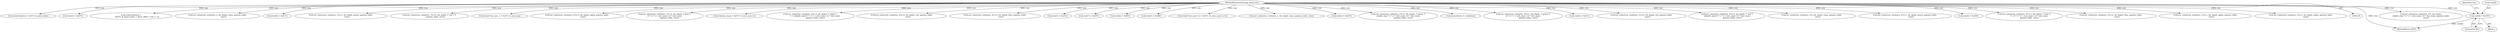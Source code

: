 digraph "0_Android_9d4853418ab2f754c2b63e091c29c5529b8b86ca_14@array" {
"1000267" [label="(Call,row[6] = 0xCDU)"];
"1000130" [label="(MethodParameterIn,png_bytep row)"];
"1000539" [label="(Call,set_value(row, rowbytes, 2*x, bit_depth,\n (depth_max * x * 2 + size_max) / (2 * size_max), gamma_table,\n                  conv))"];
"1000404" [label="(Call,row[rowbytes] = 0xFFU & pixel_index)"];
"1000252" [label="(Call,row[3] = 0x67U)"];
"1000421" [label="(Call,row[rowbytes] =\n                     0xFFU & (pixel_index + (byte_offset * 2*y) + 1))"];
"1000826" [label="(Call,set_value(row, rowbytes, x, bit_depth, luma, gamma_table,\n                     conv))"];
"1000193" [label="(Call,row[0] = 0x6CU)"];
"1000268" [label="(Call,row[6])"];
"1000926" [label="(Call,set_value(row, rowbytes, 3*x+1, bit_depth, green, gamma_table,\n                     conv))"];
"1000599" [label="(Call,set_value(row, rowbytes, 3*x+0, bit_depth, /* red */ Y,\n                     gamma_table, conv))"];
"1000327" [label="(Call,row[2*size_max  ] = 0xFFU & size_max)"];
"1001024" [label="(Call,set_value(row, rowbytes, 4*x+3, bit_depth, alpha, gamma_table,\n                     conv))"];
"1001057" [label="(MethodReturn,RET)"];
"1000633" [label="(Call,set_value(row, rowbytes, 3*x+2, bit_depth, /* blue */\n (Y * x * 2 + size_max) / (2 * size_max),\n                  gamma_table, conv))"];
"1000296" [label="(Call,row[size_max] = 0xFFU & (size_max+1))"];
"1000753" [label="(Call,set_value(row, rowbytes, 4*x+3, bit_depth, /* alpha */\n                  Y + ((depth_max-Y) * x * 2 + size_max) / (2 * size_max),\n                  gamma_table, conv))"];
"1000988" [label="(Call,set_value(row, rowbytes, 4*x+0, bit_depth, red, gamma_table,\n                     conv))"];
"1001012" [label="(Call,set_value(row, rowbytes, 4*x+2, bit_depth, blue, gamma_table,\n                     conv))"];
"1000242" [label="(Call,row[1] = 0x23U)"];
"1000272" [label="(Call,row[7] = 0xEFU)"];
"1000257" [label="(Call,row[4] = 0x89U)"];
"1000262" [label="(Call,row[5] = 0xABU)"];
"1000336" [label="(Call,row[2*size_max+1] = 0xFFU & (size_max+y+1))"];
"1000503" [label="(Call,set_value(row, rowbytes, x, bit_depth, luma, gamma_table, conv))"];
"1000247" [label="(Call,row[2] = 0x45U)"];
"1000267" [label="(Call,row[6] = 0xCDU)"];
"1000611" [label="(Call,set_value(row, rowbytes, 3*x+1, bit_depth, /* green */\n (depth_max * x * 2 + size_max) / (2 * size_max),\n                  gamma_table, conv))"];
"1000179" [label="(Block,)"];
"1000792" [label="(Call,memset(row, 0, rowbytes))"];
"1000707" [label="(Call,set_value(row, rowbytes, 4*x+1, bit_depth, /* green */\n (Y * x * 2 + size_max) / (2 * size_max),\n                  gamma_table, conv))"];
"1000271" [label="(Literal,0xCDU)"];
"1000237" [label="(Call,row[0] = 0x01U)"];
"1000914" [label="(Call,set_value(row, rowbytes, 3*x+0, bit_depth, red, gamma_table,\n                     conv))"];
"1000683" [label="(Call,set_value(row, rowbytes, 4*x+0, bit_depth, /* red */\n ((depth_max-Y) * x * 2 + size_max) / (2 * size_max),\n                  gamma_table, conv))"];
"1000860" [label="(Call,set_value(row, rowbytes, 2*x, bit_depth, luma, gamma_table,\n                     conv))"];
"1001000" [label="(Call,set_value(row, rowbytes, 4*x+1, bit_depth, green, gamma_table,\n                     conv))"];
"1000215" [label="(Call,row[0] = 0x1BU)"];
"1000729" [label="(Call,set_value(row, rowbytes, 4*x+2, bit_depth, /* blue */\n                  Y - (Y * x * 2 + size_max) / (2 * size_max),\n                  gamma_table, conv))"];
"1000938" [label="(Call,set_value(row, rowbytes, 3*x+2, bit_depth, blue, gamma_table,\n                     conv))"];
"1000870" [label="(Call,set_value(row, rowbytes, 2*x+1, bit_depth, alpha, gamma_table,\n                     conv))"];
"1000559" [label="(Call,set_value(row, rowbytes, 2*x+1, bit_depth, alpha, gamma_table,\n                  conv))"];
"1000274" [label="(Identifier,row)"];
"1000130" [label="(MethodParameterIn,png_bytep row)"];
"1000267" -> "1000179"  [label="AST: "];
"1000267" -> "1000271"  [label="CFG: "];
"1000268" -> "1000267"  [label="AST: "];
"1000271" -> "1000267"  [label="AST: "];
"1000274" -> "1000267"  [label="CFG: "];
"1000267" -> "1001057"  [label="DDG: row[6]"];
"1000130" -> "1000267"  [label="DDG: row"];
"1000130" -> "1000129"  [label="AST: "];
"1000130" -> "1001057"  [label="DDG: row"];
"1000130" -> "1000193"  [label="DDG: row"];
"1000130" -> "1000215"  [label="DDG: row"];
"1000130" -> "1000237"  [label="DDG: row"];
"1000130" -> "1000242"  [label="DDG: row"];
"1000130" -> "1000247"  [label="DDG: row"];
"1000130" -> "1000252"  [label="DDG: row"];
"1000130" -> "1000257"  [label="DDG: row"];
"1000130" -> "1000262"  [label="DDG: row"];
"1000130" -> "1000272"  [label="DDG: row"];
"1000130" -> "1000296"  [label="DDG: row"];
"1000130" -> "1000327"  [label="DDG: row"];
"1000130" -> "1000336"  [label="DDG: row"];
"1000130" -> "1000404"  [label="DDG: row"];
"1000130" -> "1000421"  [label="DDG: row"];
"1000130" -> "1000503"  [label="DDG: row"];
"1000130" -> "1000539"  [label="DDG: row"];
"1000130" -> "1000559"  [label="DDG: row"];
"1000130" -> "1000599"  [label="DDG: row"];
"1000130" -> "1000611"  [label="DDG: row"];
"1000130" -> "1000633"  [label="DDG: row"];
"1000130" -> "1000683"  [label="DDG: row"];
"1000130" -> "1000707"  [label="DDG: row"];
"1000130" -> "1000729"  [label="DDG: row"];
"1000130" -> "1000753"  [label="DDG: row"];
"1000130" -> "1000792"  [label="DDG: row"];
"1000130" -> "1000826"  [label="DDG: row"];
"1000130" -> "1000860"  [label="DDG: row"];
"1000130" -> "1000870"  [label="DDG: row"];
"1000130" -> "1000914"  [label="DDG: row"];
"1000130" -> "1000926"  [label="DDG: row"];
"1000130" -> "1000938"  [label="DDG: row"];
"1000130" -> "1000988"  [label="DDG: row"];
"1000130" -> "1001000"  [label="DDG: row"];
"1000130" -> "1001012"  [label="DDG: row"];
"1000130" -> "1001024"  [label="DDG: row"];
}
